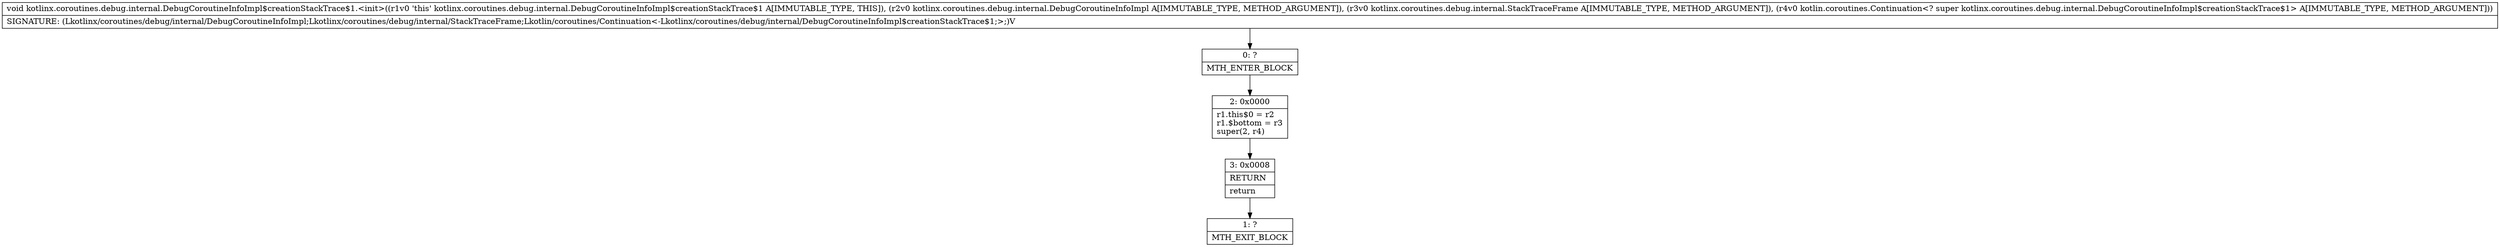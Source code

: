 digraph "CFG forkotlinx.coroutines.debug.internal.DebugCoroutineInfoImpl$creationStackTrace$1.\<init\>(Lkotlinx\/coroutines\/debug\/internal\/DebugCoroutineInfoImpl;Lkotlinx\/coroutines\/debug\/internal\/StackTraceFrame;Lkotlin\/coroutines\/Continuation;)V" {
Node_0 [shape=record,label="{0\:\ ?|MTH_ENTER_BLOCK\l}"];
Node_2 [shape=record,label="{2\:\ 0x0000|r1.this$0 = r2\lr1.$bottom = r3\lsuper(2, r4)\l}"];
Node_3 [shape=record,label="{3\:\ 0x0008|RETURN\l|return\l}"];
Node_1 [shape=record,label="{1\:\ ?|MTH_EXIT_BLOCK\l}"];
MethodNode[shape=record,label="{void kotlinx.coroutines.debug.internal.DebugCoroutineInfoImpl$creationStackTrace$1.\<init\>((r1v0 'this' kotlinx.coroutines.debug.internal.DebugCoroutineInfoImpl$creationStackTrace$1 A[IMMUTABLE_TYPE, THIS]), (r2v0 kotlinx.coroutines.debug.internal.DebugCoroutineInfoImpl A[IMMUTABLE_TYPE, METHOD_ARGUMENT]), (r3v0 kotlinx.coroutines.debug.internal.StackTraceFrame A[IMMUTABLE_TYPE, METHOD_ARGUMENT]), (r4v0 kotlin.coroutines.Continuation\<? super kotlinx.coroutines.debug.internal.DebugCoroutineInfoImpl$creationStackTrace$1\> A[IMMUTABLE_TYPE, METHOD_ARGUMENT]))  | SIGNATURE: (Lkotlinx\/coroutines\/debug\/internal\/DebugCoroutineInfoImpl;Lkotlinx\/coroutines\/debug\/internal\/StackTraceFrame;Lkotlin\/coroutines\/Continuation\<\-Lkotlinx\/coroutines\/debug\/internal\/DebugCoroutineInfoImpl$creationStackTrace$1;\>;)V\l}"];
MethodNode -> Node_0;Node_0 -> Node_2;
Node_2 -> Node_3;
Node_3 -> Node_1;
}

